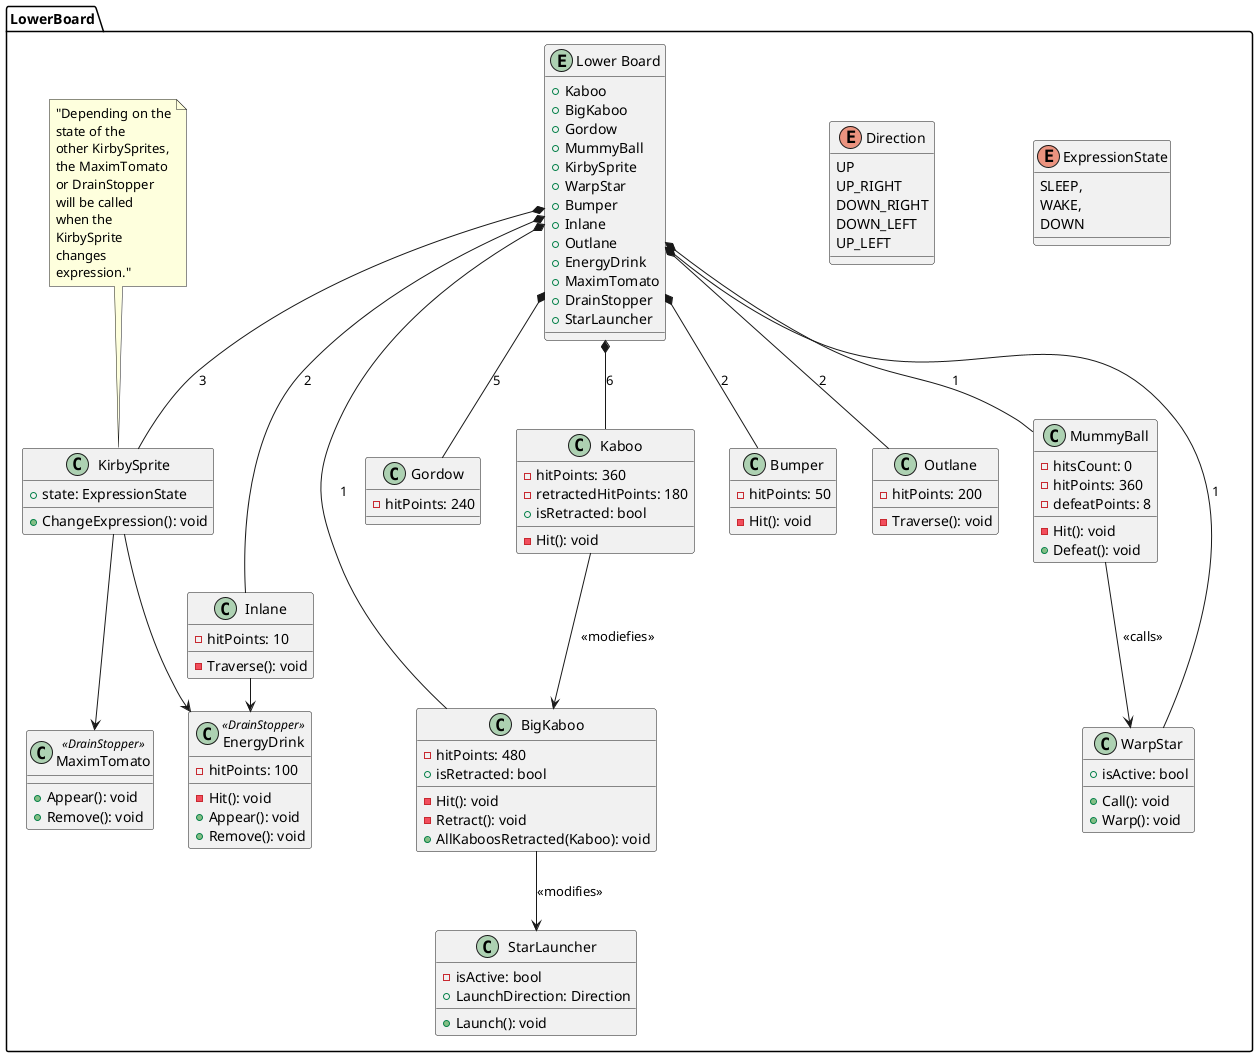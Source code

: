 @startuml
package LowerBoard  {
    
    class Kaboo  {
        - hitPoints: 360
        - retractedHitPoints: 180
        + isRetracted: bool
        - Hit(): void
    }
    
    class BigKaboo{
      - hitPoints: 480
      + isRetracted: bool
      - Hit(): void
      - Retract(): void 
      + AllKaboosRetracted(Kaboo): void
    }
    
    class Gordow {
      - hitPoints: 240
    }
    
    class MummyBall{
      - hitsCount: 0
      - hitPoints: 360
      - defeatPoints: 8
      - Hit(): void 
      + Defeat(): void
    }
    
    class KirbySprite {
      + state: ExpressionState
      + ChangeExpression(): void
    }
    
    class WarpStar {
      + isActive: bool
      + Call(): void
      + Warp(): void
    }
    
    class Bumper {
      - hitPoints: 50
      - Hit(): void
    }
    
    class Inlane {
      - hitPoints: 10
      - Traverse(): void
    }
    
    class Outlane {
      - hitPoints: 200
      - Traverse(): void
    }
    
    class EnergyDrink << DrainStopper >> {
      - hitPoints: 100
      - Hit(): void
      + Appear(): void
      + Remove(): void
    }
    
    class MaximTomato << DrainStopper >> {
      + Appear(): void
      + Remove(): void
    }
    
    class StarLauncher {
      - isActive: bool
      + LaunchDirection: Direction
      + Launch(): void
    }
    
    enum ExpressionState {
      SLEEP,
      WAKE,
      DOWN
    }
    
    enum Direction {
      UP
      UP_RIGHT
      DOWN_RIGHT
      DOWN_LEFT
      UP_LEFT
    }
    
    entity "Lower Board" as LowerBoard {
      + Kaboo 
      + BigKaboo
      + Gordow
      + MummyBall
      + KirbySprite
      + WarpStar
      + Bumper
      + Inlane
      + Outlane
      + EnergyDrink
      + MaximTomato
      + DrainStopper
      + StarLauncher
    }

    LowerBoard *-- Kaboo :  6 
    LowerBoard *-- BigKaboo :  1
    LowerBoard *-- Gordow : 5
    LowerBoard *-- MummyBall :  1
    LowerBoard *-- KirbySprite :  3
    LowerBoard *-- WarpStar :  1
    LowerBoard *-- Bumper :  2
    LowerBoard *-- Inlane :  2
    LowerBoard *-- Outlane :  2
    
    Kaboo--> BigKaboo:  <<modiefies>>
    BigKaboo --> StarLauncher:  <<modifies>>
    MummyBall --> WarpStar : <<calls>>
 
    KirbySprite --> MaximTomato
    KirbySprite --> EnergyDrink
    
    Inlane -> EnergyDrink : <<calls>>
    
    note top of KirbySprite : "Depending on the\nstate of the\nother KirbySprites,\nthe MaximTomato\nor DrainStopper\nwill be called\nwhen the\nKirbySprite\nchanges\nexpression."
    
    
    
    }
@enduml